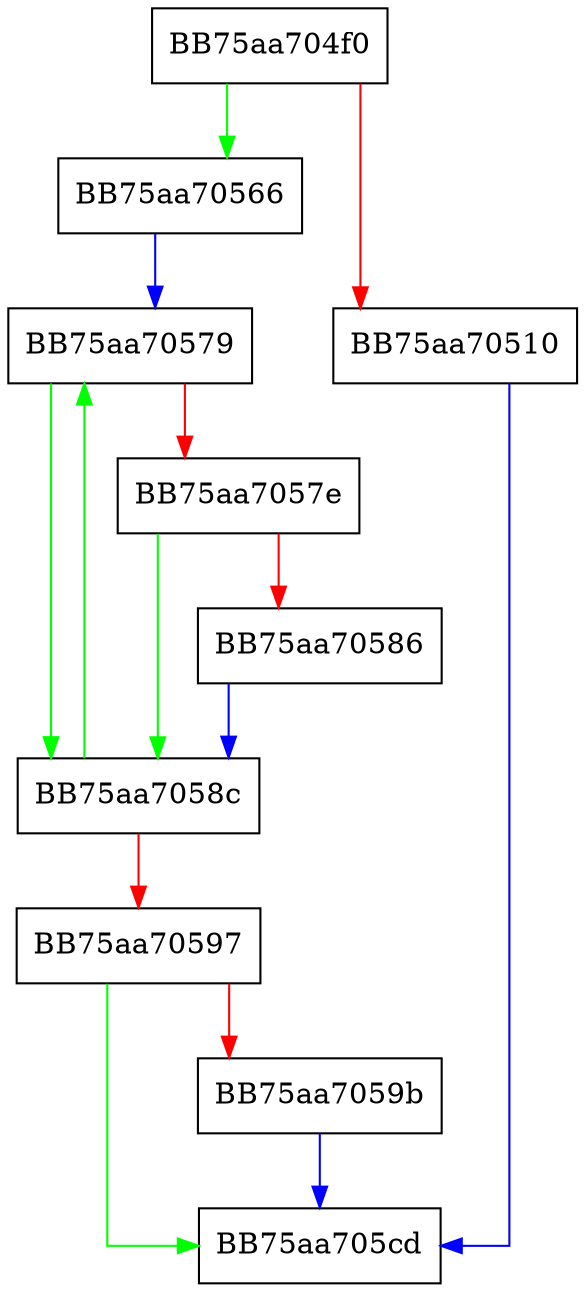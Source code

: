 digraph try2add_object {
  node [shape="box"];
  graph [splines=ortho];
  BB75aa704f0 -> BB75aa70566 [color="green"];
  BB75aa704f0 -> BB75aa70510 [color="red"];
  BB75aa70510 -> BB75aa705cd [color="blue"];
  BB75aa70566 -> BB75aa70579 [color="blue"];
  BB75aa70579 -> BB75aa7058c [color="green"];
  BB75aa70579 -> BB75aa7057e [color="red"];
  BB75aa7057e -> BB75aa7058c [color="green"];
  BB75aa7057e -> BB75aa70586 [color="red"];
  BB75aa70586 -> BB75aa7058c [color="blue"];
  BB75aa7058c -> BB75aa70579 [color="green"];
  BB75aa7058c -> BB75aa70597 [color="red"];
  BB75aa70597 -> BB75aa705cd [color="green"];
  BB75aa70597 -> BB75aa7059b [color="red"];
  BB75aa7059b -> BB75aa705cd [color="blue"];
}